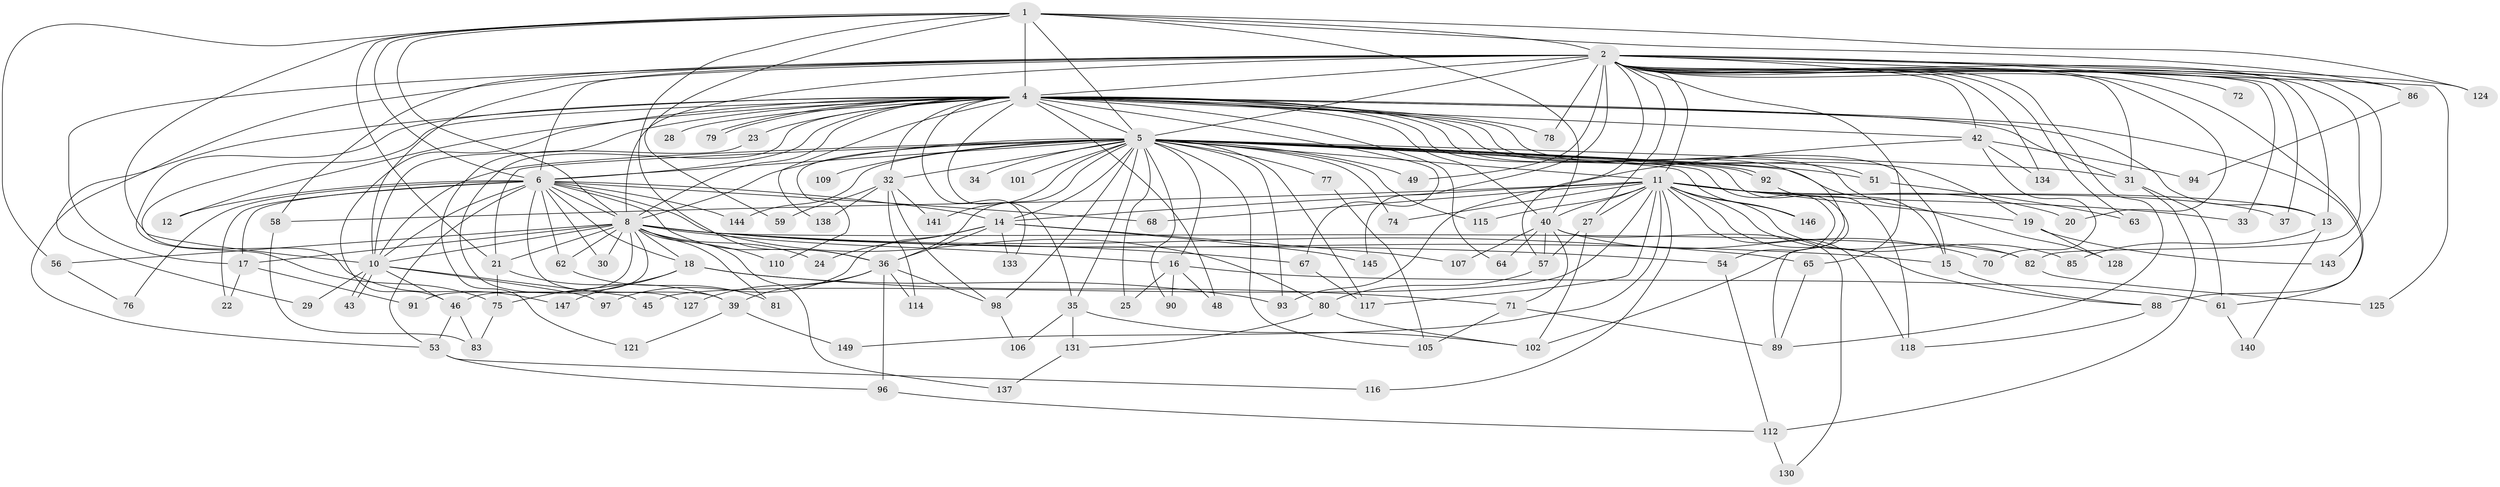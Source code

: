 // Generated by graph-tools (version 1.1) at 2025/23/03/03/25 07:23:36]
// undirected, 112 vertices, 252 edges
graph export_dot {
graph [start="1"]
  node [color=gray90,style=filled];
  1 [super="+44"];
  2 [super="+3"];
  4 [super="+7"];
  5 [super="+9"];
  6 [super="+111"];
  8 [super="+47"];
  10 [super="+26"];
  11 [super="+69"];
  12;
  13 [super="+108"];
  14 [super="+60"];
  15 [super="+52"];
  16;
  17 [super="+41"];
  18 [super="+139"];
  19;
  20;
  21 [super="+100"];
  22;
  23;
  24;
  25;
  27 [super="+135"];
  28;
  29;
  30;
  31 [super="+50"];
  32 [super="+38"];
  33;
  34 [super="+87"];
  35;
  36 [super="+73"];
  37;
  39 [super="+136"];
  40 [super="+55"];
  42 [super="+123"];
  43;
  45;
  46 [super="+129"];
  48;
  49;
  51;
  53 [super="+66"];
  54;
  56;
  57 [super="+84"];
  58;
  59;
  61 [super="+120"];
  62;
  63;
  64;
  65 [super="+95"];
  67 [super="+132"];
  68;
  70;
  71 [super="+103"];
  72;
  74;
  75 [super="+113"];
  76;
  77;
  78;
  79;
  80;
  81;
  82 [super="+122"];
  83;
  85;
  86;
  88 [super="+104"];
  89;
  90;
  91;
  92;
  93;
  94;
  96;
  97;
  98 [super="+99"];
  101;
  102 [super="+148"];
  105 [super="+142"];
  106;
  107;
  109;
  110;
  112 [super="+119"];
  114;
  115;
  116;
  117;
  118 [super="+126"];
  121;
  124;
  125;
  127;
  128;
  130;
  131;
  133;
  134;
  137;
  138;
  140;
  141;
  143;
  144;
  145;
  146;
  147;
  149;
  1 -- 2 [weight=2];
  1 -- 4 [weight=2];
  1 -- 5 [weight=2];
  1 -- 6;
  1 -- 8;
  1 -- 10;
  1 -- 36;
  1 -- 59;
  1 -- 21;
  1 -- 86;
  1 -- 56;
  1 -- 124;
  1 -- 40;
  2 -- 4 [weight=4];
  2 -- 5 [weight=4];
  2 -- 6 [weight=2];
  2 -- 8 [weight=2];
  2 -- 10 [weight=3];
  2 -- 11;
  2 -- 13;
  2 -- 17;
  2 -- 20;
  2 -- 27;
  2 -- 31;
  2 -- 33;
  2 -- 37;
  2 -- 53;
  2 -- 58;
  2 -- 63;
  2 -- 78;
  2 -- 86;
  2 -- 88;
  2 -- 124;
  2 -- 134;
  2 -- 143;
  2 -- 65;
  2 -- 72;
  2 -- 145;
  2 -- 82;
  2 -- 89;
  2 -- 42;
  2 -- 49;
  2 -- 125;
  2 -- 57;
  4 -- 5 [weight=4];
  4 -- 6 [weight=2];
  4 -- 8 [weight=2];
  4 -- 10 [weight=2];
  4 -- 12;
  4 -- 13;
  4 -- 19;
  4 -- 23 [weight=2];
  4 -- 28 [weight=2];
  4 -- 29;
  4 -- 31;
  4 -- 32;
  4 -- 35;
  4 -- 42;
  4 -- 46;
  4 -- 51;
  4 -- 61;
  4 -- 67;
  4 -- 75;
  4 -- 79;
  4 -- 79;
  4 -- 127;
  4 -- 147;
  4 -- 64;
  4 -- 128;
  4 -- 133;
  4 -- 138;
  4 -- 78;
  4 -- 102;
  4 -- 40;
  4 -- 48;
  4 -- 15;
  5 -- 6 [weight=2];
  5 -- 8 [weight=3];
  5 -- 10 [weight=2];
  5 -- 14;
  5 -- 15;
  5 -- 21 [weight=2];
  5 -- 32 [weight=2];
  5 -- 54;
  5 -- 74;
  5 -- 77 [weight=2];
  5 -- 90;
  5 -- 92;
  5 -- 92;
  5 -- 93;
  5 -- 98;
  5 -- 117;
  5 -- 141;
  5 -- 144;
  5 -- 146;
  5 -- 11;
  5 -- 16;
  5 -- 89;
  5 -- 25;
  5 -- 34 [weight=2];
  5 -- 35;
  5 -- 101;
  5 -- 109;
  5 -- 110;
  5 -- 49;
  5 -- 51;
  5 -- 115;
  5 -- 31;
  5 -- 36;
  5 -- 105;
  6 -- 8;
  6 -- 10;
  6 -- 12;
  6 -- 14;
  6 -- 17 [weight=2];
  6 -- 18;
  6 -- 22;
  6 -- 30;
  6 -- 36;
  6 -- 39;
  6 -- 53;
  6 -- 62;
  6 -- 68;
  6 -- 76;
  6 -- 80;
  6 -- 144;
  8 -- 10;
  8 -- 15;
  8 -- 16;
  8 -- 18;
  8 -- 21;
  8 -- 24;
  8 -- 30;
  8 -- 54;
  8 -- 56;
  8 -- 62;
  8 -- 65;
  8 -- 67;
  8 -- 81;
  8 -- 82;
  8 -- 110;
  8 -- 137;
  8 -- 17;
  8 -- 46;
  8 -- 91;
  10 -- 29;
  10 -- 43;
  10 -- 43;
  10 -- 45;
  10 -- 46;
  10 -- 97;
  11 -- 19;
  11 -- 20;
  11 -- 27;
  11 -- 33;
  11 -- 37;
  11 -- 40;
  11 -- 45;
  11 -- 58;
  11 -- 68;
  11 -- 85;
  11 -- 116;
  11 -- 117;
  11 -- 146;
  11 -- 115;
  11 -- 149;
  11 -- 118;
  11 -- 74;
  11 -- 14;
  11 -- 13;
  11 -- 82;
  11 -- 88;
  13 -- 85;
  13 -- 140;
  14 -- 24;
  14 -- 107;
  14 -- 97;
  14 -- 145;
  14 -- 36;
  14 -- 133;
  15 -- 88;
  16 -- 25;
  16 -- 48;
  16 -- 61;
  16 -- 90;
  17 -- 22;
  17 -- 91;
  18 -- 71;
  18 -- 93;
  18 -- 147;
  18 -- 75;
  19 -- 128;
  19 -- 143;
  21 -- 39;
  21 -- 75;
  23 -- 121;
  27 -- 57;
  27 -- 102;
  31 -- 112;
  31 -- 61;
  32 -- 59;
  32 -- 114;
  32 -- 138;
  32 -- 141;
  32 -- 98;
  35 -- 106;
  35 -- 131;
  35 -- 102;
  36 -- 96;
  36 -- 98;
  36 -- 114;
  36 -- 127;
  36 -- 39;
  39 -- 121;
  39 -- 149;
  40 -- 57;
  40 -- 70;
  40 -- 71;
  40 -- 107;
  40 -- 130;
  40 -- 64;
  42 -- 70;
  42 -- 94;
  42 -- 134;
  42 -- 93;
  46 -- 83;
  46 -- 53;
  51 -- 63;
  53 -- 116;
  53 -- 96;
  54 -- 112;
  56 -- 76;
  57 -- 80;
  58 -- 83;
  61 -- 140;
  62 -- 81;
  65 -- 89;
  67 -- 117;
  71 -- 105;
  71 -- 89;
  75 -- 83;
  77 -- 105;
  80 -- 102;
  80 -- 131;
  82 -- 125;
  86 -- 94;
  88 -- 118;
  92 -- 118;
  96 -- 112;
  98 -- 106;
  112 -- 130;
  131 -- 137;
}
